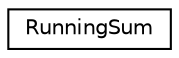 digraph G
{
  edge [fontname="Helvetica",fontsize="10",labelfontname="Helvetica",labelfontsize="10"];
  node [fontname="Helvetica",fontsize="10",shape=record];
  rankdir="LR";
  Node1 [label="RunningSum",height=0.2,width=0.4,color="black", fillcolor="white", style="filled",URL="$class_running_sum.html"];
}
